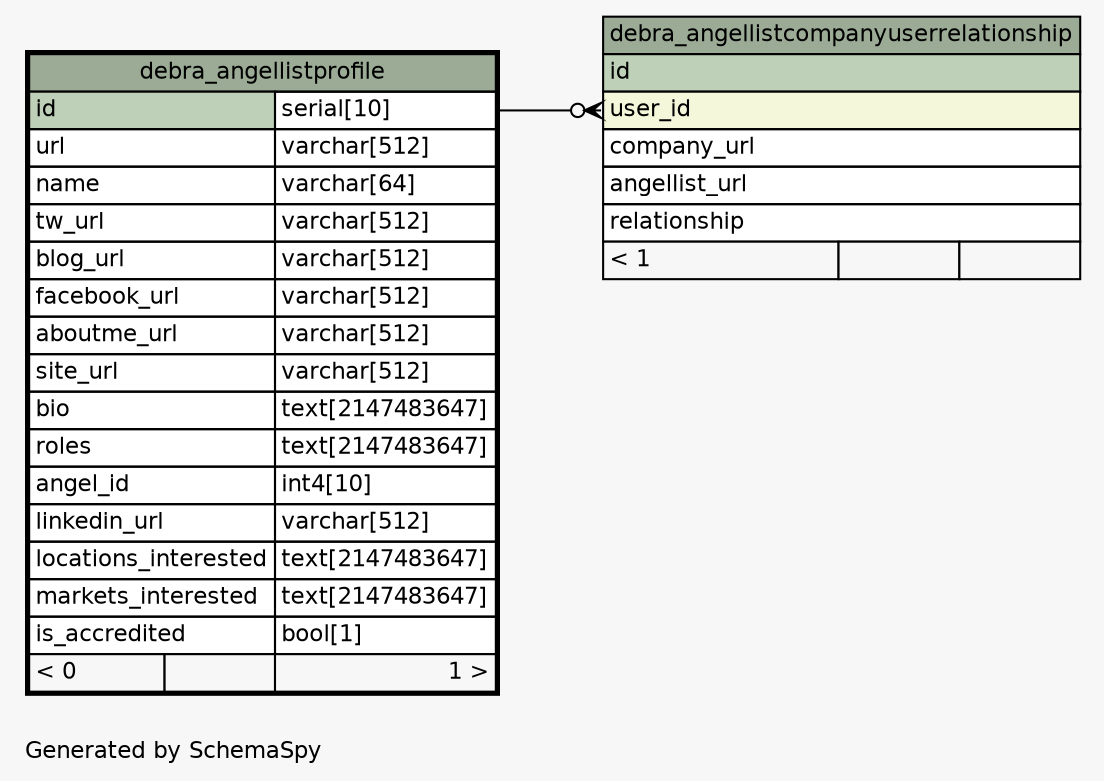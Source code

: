 // dot 2.36.0 on Linux 3.17.0-rc4-a1
// SchemaSpy rev 590
digraph "oneDegreeRelationshipsDiagram" {
  graph [
    rankdir="RL"
    bgcolor="#f7f7f7"
    label="\nGenerated by SchemaSpy"
    labeljust="l"
    nodesep="0.18"
    ranksep="0.46"
    fontname="Helvetica"
    fontsize="11"
  ];
  node [
    fontname="Helvetica"
    fontsize="11"
    shape="plaintext"
  ];
  edge [
    arrowsize="0.8"
  ];
  "debra_angellistcompanyuserrelationship":"user_id":w -> "debra_angellistprofile":"id.type":e [arrowhead=none dir=back arrowtail=crowodot];
  "debra_angellistcompanyuserrelationship" [
    label=<
    <TABLE BORDER="0" CELLBORDER="1" CELLSPACING="0" BGCOLOR="#ffffff">
      <TR><TD COLSPAN="3" BGCOLOR="#9bab96" ALIGN="CENTER">debra_angellistcompanyuserrelationship</TD></TR>
      <TR><TD PORT="id" COLSPAN="3" BGCOLOR="#bed1b8" ALIGN="LEFT">id</TD></TR>
      <TR><TD PORT="user_id" COLSPAN="3" BGCOLOR="#f4f7da" ALIGN="LEFT">user_id</TD></TR>
      <TR><TD PORT="company_url" COLSPAN="3" ALIGN="LEFT">company_url</TD></TR>
      <TR><TD PORT="angellist_url" COLSPAN="3" ALIGN="LEFT">angellist_url</TD></TR>
      <TR><TD PORT="relationship" COLSPAN="3" ALIGN="LEFT">relationship</TD></TR>
      <TR><TD ALIGN="LEFT" BGCOLOR="#f7f7f7">&lt; 1</TD><TD ALIGN="RIGHT" BGCOLOR="#f7f7f7">  </TD><TD ALIGN="RIGHT" BGCOLOR="#f7f7f7">  </TD></TR>
    </TABLE>>
    URL="debra_angellistcompanyuserrelationship.html"
    tooltip="debra_angellistcompanyuserrelationship"
  ];
  "debra_angellistprofile" [
    label=<
    <TABLE BORDER="2" CELLBORDER="1" CELLSPACING="0" BGCOLOR="#ffffff">
      <TR><TD COLSPAN="3" BGCOLOR="#9bab96" ALIGN="CENTER">debra_angellistprofile</TD></TR>
      <TR><TD PORT="id" COLSPAN="2" BGCOLOR="#bed1b8" ALIGN="LEFT">id</TD><TD PORT="id.type" ALIGN="LEFT">serial[10]</TD></TR>
      <TR><TD PORT="url" COLSPAN="2" ALIGN="LEFT">url</TD><TD PORT="url.type" ALIGN="LEFT">varchar[512]</TD></TR>
      <TR><TD PORT="name" COLSPAN="2" ALIGN="LEFT">name</TD><TD PORT="name.type" ALIGN="LEFT">varchar[64]</TD></TR>
      <TR><TD PORT="tw_url" COLSPAN="2" ALIGN="LEFT">tw_url</TD><TD PORT="tw_url.type" ALIGN="LEFT">varchar[512]</TD></TR>
      <TR><TD PORT="blog_url" COLSPAN="2" ALIGN="LEFT">blog_url</TD><TD PORT="blog_url.type" ALIGN="LEFT">varchar[512]</TD></TR>
      <TR><TD PORT="facebook_url" COLSPAN="2" ALIGN="LEFT">facebook_url</TD><TD PORT="facebook_url.type" ALIGN="LEFT">varchar[512]</TD></TR>
      <TR><TD PORT="aboutme_url" COLSPAN="2" ALIGN="LEFT">aboutme_url</TD><TD PORT="aboutme_url.type" ALIGN="LEFT">varchar[512]</TD></TR>
      <TR><TD PORT="site_url" COLSPAN="2" ALIGN="LEFT">site_url</TD><TD PORT="site_url.type" ALIGN="LEFT">varchar[512]</TD></TR>
      <TR><TD PORT="bio" COLSPAN="2" ALIGN="LEFT">bio</TD><TD PORT="bio.type" ALIGN="LEFT">text[2147483647]</TD></TR>
      <TR><TD PORT="roles" COLSPAN="2" ALIGN="LEFT">roles</TD><TD PORT="roles.type" ALIGN="LEFT">text[2147483647]</TD></TR>
      <TR><TD PORT="angel_id" COLSPAN="2" ALIGN="LEFT">angel_id</TD><TD PORT="angel_id.type" ALIGN="LEFT">int4[10]</TD></TR>
      <TR><TD PORT="linkedin_url" COLSPAN="2" ALIGN="LEFT">linkedin_url</TD><TD PORT="linkedin_url.type" ALIGN="LEFT">varchar[512]</TD></TR>
      <TR><TD PORT="locations_interested" COLSPAN="2" ALIGN="LEFT">locations_interested</TD><TD PORT="locations_interested.type" ALIGN="LEFT">text[2147483647]</TD></TR>
      <TR><TD PORT="markets_interested" COLSPAN="2" ALIGN="LEFT">markets_interested</TD><TD PORT="markets_interested.type" ALIGN="LEFT">text[2147483647]</TD></TR>
      <TR><TD PORT="is_accredited" COLSPAN="2" ALIGN="LEFT">is_accredited</TD><TD PORT="is_accredited.type" ALIGN="LEFT">bool[1]</TD></TR>
      <TR><TD ALIGN="LEFT" BGCOLOR="#f7f7f7">&lt; 0</TD><TD ALIGN="RIGHT" BGCOLOR="#f7f7f7">  </TD><TD ALIGN="RIGHT" BGCOLOR="#f7f7f7">1 &gt;</TD></TR>
    </TABLE>>
    URL="debra_angellistprofile.html"
    tooltip="debra_angellistprofile"
  ];
}
